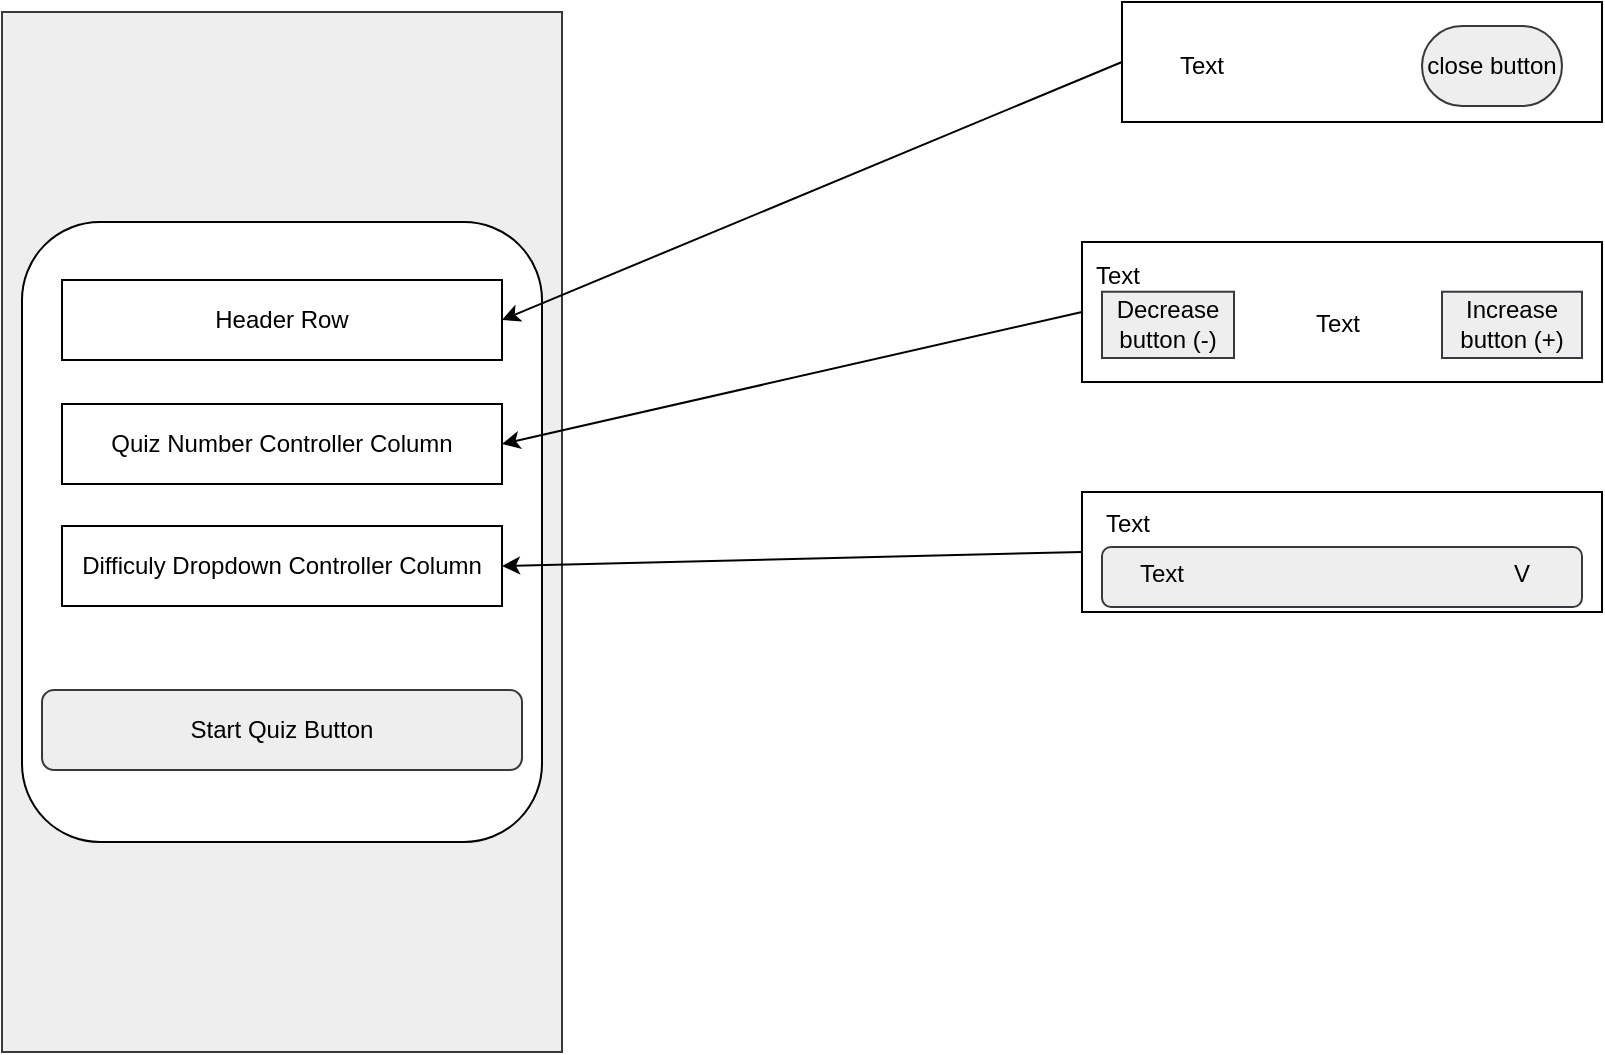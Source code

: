 <mxfile>
    <diagram id="wLHdYtkC99cuVSJdlJEG" name="Page-1">
        <mxGraphModel dx="1002" dy="611" grid="1" gridSize="10" guides="1" tooltips="1" connect="1" arrows="1" fold="1" page="1" pageScale="1" pageWidth="850" pageHeight="1100" math="0" shadow="0">
            <root>
                <mxCell id="0"/>
                <mxCell id="1" parent="0"/>
                <mxCell id="26" value="" style="rounded=0;whiteSpace=wrap;html=1;" vertex="1" parent="1">
                    <mxGeometry x="580" y="275" width="260" height="60" as="geometry"/>
                </mxCell>
                <mxCell id="2" value="" style="rounded=0;whiteSpace=wrap;html=1;fillColor=#eeeeee;strokeColor=#36393d;" vertex="1" parent="1">
                    <mxGeometry x="40" y="35" width="280" height="520" as="geometry"/>
                </mxCell>
                <mxCell id="3" value="" style="rounded=1;whiteSpace=wrap;html=1;" vertex="1" parent="1">
                    <mxGeometry x="50" y="140" width="260" height="310" as="geometry"/>
                </mxCell>
                <mxCell id="14" value="Start Quiz Button" style="rounded=1;whiteSpace=wrap;html=1;fillColor=#eeeeee;strokeColor=#36393d;" vertex="1" parent="1">
                    <mxGeometry x="60" y="374" width="240" height="40" as="geometry"/>
                </mxCell>
                <mxCell id="16" value="" style="group" vertex="1" connectable="0" parent="1">
                    <mxGeometry x="600" y="30" width="240" height="60" as="geometry"/>
                </mxCell>
                <mxCell id="15" value="" style="rounded=0;whiteSpace=wrap;html=1;" vertex="1" parent="16">
                    <mxGeometry width="240" height="60" as="geometry"/>
                </mxCell>
                <mxCell id="4" value="Text" style="text;html=1;align=center;verticalAlign=middle;whiteSpace=wrap;rounded=0;" vertex="1" parent="16">
                    <mxGeometry x="10" y="17" width="60" height="30" as="geometry"/>
                </mxCell>
                <mxCell id="5" value="close button" style="text;html=1;align=center;verticalAlign=middle;whiteSpace=wrap;rounded=1;fillColor=#eeeeee;strokeColor=#36393d;arcSize=50;" vertex="1" parent="16">
                    <mxGeometry x="150" y="12" width="70" height="40" as="geometry"/>
                </mxCell>
                <mxCell id="17" value="Header Row" style="rounded=0;whiteSpace=wrap;html=1;" vertex="1" parent="1">
                    <mxGeometry x="70" y="169" width="220" height="40" as="geometry"/>
                </mxCell>
                <mxCell id="19" style="edgeStyle=none;html=1;exitX=0;exitY=0.5;exitDx=0;exitDy=0;entryX=1;entryY=0.5;entryDx=0;entryDy=0;" edge="1" parent="1" source="15" target="17">
                    <mxGeometry relative="1" as="geometry"/>
                </mxCell>
                <mxCell id="22" value="" style="group" vertex="1" connectable="0" parent="1">
                    <mxGeometry x="580" y="150" width="260" height="83.86" as="geometry"/>
                </mxCell>
                <mxCell id="33" value="" style="rounded=0;whiteSpace=wrap;html=1;" vertex="1" parent="22">
                    <mxGeometry x="5.2" y="23.86" width="244.8" height="36.14" as="geometry"/>
                </mxCell>
                <mxCell id="20" value="" style="rounded=0;whiteSpace=wrap;html=1;" vertex="1" parent="22">
                    <mxGeometry width="260" height="70" as="geometry"/>
                </mxCell>
                <mxCell id="6" value="Text" style="text;html=1;align=left;verticalAlign=middle;whiteSpace=wrap;rounded=0;" vertex="1" parent="22">
                    <mxGeometry x="5.2" y="5" width="249.6" height="24.857" as="geometry"/>
                </mxCell>
                <mxCell id="7" value="Decrease button (-)" style="text;html=1;align=center;verticalAlign=middle;whiteSpace=wrap;rounded=0;fillColor=#eeeeee;strokeColor=#36393d;arcSize=50;" vertex="1" parent="22">
                    <mxGeometry x="10" y="24.86" width="66" height="33.14" as="geometry"/>
                </mxCell>
                <mxCell id="8" value="Increase button (+)" style="text;html=1;align=center;verticalAlign=middle;whiteSpace=wrap;rounded=0;fillColor=#eeeeee;strokeColor=#36393d;arcSize=50;" vertex="1" parent="22">
                    <mxGeometry x="180" y="24.86" width="70" height="33.14" as="geometry"/>
                </mxCell>
                <mxCell id="9" value="Text" style="text;html=1;align=center;verticalAlign=middle;whiteSpace=wrap;rounded=0;" vertex="1" parent="22">
                    <mxGeometry x="96.8" y="29" width="62.4" height="24.857" as="geometry"/>
                </mxCell>
                <mxCell id="23" value="Quiz Number Controller Column" style="rounded=0;whiteSpace=wrap;html=1;" vertex="1" parent="1">
                    <mxGeometry x="70" y="231" width="220" height="40" as="geometry"/>
                </mxCell>
                <mxCell id="24" style="edgeStyle=none;html=1;exitX=0;exitY=0.5;exitDx=0;exitDy=0;entryX=1;entryY=0.5;entryDx=0;entryDy=0;" edge="1" parent="1" source="20" target="23">
                    <mxGeometry relative="1" as="geometry"/>
                </mxCell>
                <mxCell id="25" value="Difficuly Dropdown Controller Column" style="rounded=0;whiteSpace=wrap;html=1;" vertex="1" parent="1">
                    <mxGeometry x="70" y="292" width="220" height="40" as="geometry"/>
                </mxCell>
                <mxCell id="29" value="" style="group" vertex="1" connectable="0" parent="1">
                    <mxGeometry x="590" y="275.5" width="240" height="57" as="geometry"/>
                </mxCell>
                <mxCell id="10" value="Text" style="text;html=1;align=left;verticalAlign=middle;whiteSpace=wrap;rounded=0;" vertex="1" parent="29">
                    <mxGeometry width="240" height="30" as="geometry"/>
                </mxCell>
                <mxCell id="11" value="" style="rounded=1;whiteSpace=wrap;html=1;fillColor=#eeeeee;strokeColor=#36393d;" vertex="1" parent="29">
                    <mxGeometry y="27" width="240" height="30" as="geometry"/>
                </mxCell>
                <mxCell id="12" value="Text" style="text;html=1;align=center;verticalAlign=middle;whiteSpace=wrap;rounded=0;" vertex="1" parent="29">
                    <mxGeometry y="25" width="60" height="30" as="geometry"/>
                </mxCell>
                <mxCell id="13" value="V" style="text;html=1;align=center;verticalAlign=middle;whiteSpace=wrap;rounded=0;" vertex="1" parent="29">
                    <mxGeometry x="180" y="25" width="60" height="30" as="geometry"/>
                </mxCell>
                <mxCell id="32" style="edgeStyle=none;html=1;exitX=0;exitY=0.5;exitDx=0;exitDy=0;entryX=1;entryY=0.5;entryDx=0;entryDy=0;" edge="1" parent="1" source="26" target="25">
                    <mxGeometry relative="1" as="geometry"/>
                </mxCell>
            </root>
        </mxGraphModel>
    </diagram>
</mxfile>